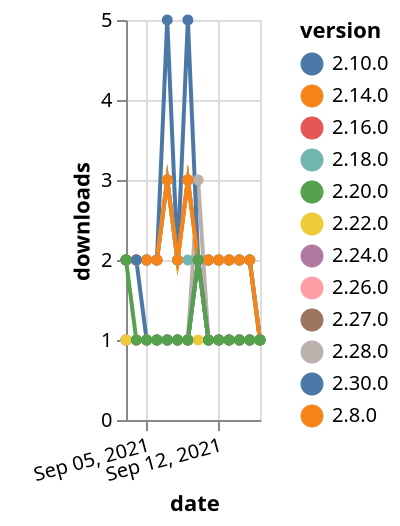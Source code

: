 {"$schema": "https://vega.github.io/schema/vega-lite/v5.json", "description": "A simple bar chart with embedded data.", "data": {"values": [{"date": "2021-09-03", "total": 134, "delta": 1, "version": "2.27.0"}, {"date": "2021-09-04", "total": 135, "delta": 1, "version": "2.27.0"}, {"date": "2021-09-05", "total": 136, "delta": 1, "version": "2.27.0"}, {"date": "2021-09-06", "total": 137, "delta": 1, "version": "2.27.0"}, {"date": "2021-09-07", "total": 138, "delta": 1, "version": "2.27.0"}, {"date": "2021-09-08", "total": 139, "delta": 1, "version": "2.27.0"}, {"date": "2021-09-09", "total": 140, "delta": 1, "version": "2.27.0"}, {"date": "2021-09-10", "total": 142, "delta": 2, "version": "2.27.0"}, {"date": "2021-09-11", "total": 143, "delta": 1, "version": "2.27.0"}, {"date": "2021-09-12", "total": 144, "delta": 1, "version": "2.27.0"}, {"date": "2021-09-13", "total": 145, "delta": 1, "version": "2.27.0"}, {"date": "2021-09-14", "total": 146, "delta": 1, "version": "2.27.0"}, {"date": "2021-09-15", "total": 147, "delta": 1, "version": "2.27.0"}, {"date": "2021-09-16", "total": 148, "delta": 1, "version": "2.27.0"}, {"date": "2021-09-03", "total": 173, "delta": 1, "version": "2.28.0"}, {"date": "2021-09-04", "total": 174, "delta": 1, "version": "2.28.0"}, {"date": "2021-09-05", "total": 175, "delta": 1, "version": "2.28.0"}, {"date": "2021-09-06", "total": 176, "delta": 1, "version": "2.28.0"}, {"date": "2021-09-07", "total": 177, "delta": 1, "version": "2.28.0"}, {"date": "2021-09-08", "total": 178, "delta": 1, "version": "2.28.0"}, {"date": "2021-09-09", "total": 179, "delta": 1, "version": "2.28.0"}, {"date": "2021-09-10", "total": 182, "delta": 3, "version": "2.28.0"}, {"date": "2021-09-11", "total": 183, "delta": 1, "version": "2.28.0"}, {"date": "2021-09-12", "total": 184, "delta": 1, "version": "2.28.0"}, {"date": "2021-09-13", "total": 185, "delta": 1, "version": "2.28.0"}, {"date": "2021-09-14", "total": 186, "delta": 1, "version": "2.28.0"}, {"date": "2021-09-15", "total": 187, "delta": 1, "version": "2.28.0"}, {"date": "2021-09-16", "total": 188, "delta": 1, "version": "2.28.0"}, {"date": "2021-09-03", "total": 3080, "delta": 2, "version": "2.16.0"}, {"date": "2021-09-04", "total": 3082, "delta": 2, "version": "2.16.0"}, {"date": "2021-09-05", "total": 3084, "delta": 2, "version": "2.16.0"}, {"date": "2021-09-06", "total": 3086, "delta": 2, "version": "2.16.0"}, {"date": "2021-09-07", "total": 3089, "delta": 3, "version": "2.16.0"}, {"date": "2021-09-08", "total": 3091, "delta": 2, "version": "2.16.0"}, {"date": "2021-09-09", "total": 3094, "delta": 3, "version": "2.16.0"}, {"date": "2021-09-10", "total": 3096, "delta": 2, "version": "2.16.0"}, {"date": "2021-09-11", "total": 3098, "delta": 2, "version": "2.16.0"}, {"date": "2021-09-12", "total": 3100, "delta": 2, "version": "2.16.0"}, {"date": "2021-09-13", "total": 3102, "delta": 2, "version": "2.16.0"}, {"date": "2021-09-14", "total": 3104, "delta": 2, "version": "2.16.0"}, {"date": "2021-09-15", "total": 3106, "delta": 2, "version": "2.16.0"}, {"date": "2021-09-16", "total": 3107, "delta": 1, "version": "2.16.0"}, {"date": "2021-09-03", "total": 3084, "delta": 2, "version": "2.8.0"}, {"date": "2021-09-04", "total": 3086, "delta": 2, "version": "2.8.0"}, {"date": "2021-09-05", "total": 3088, "delta": 2, "version": "2.8.0"}, {"date": "2021-09-06", "total": 3090, "delta": 2, "version": "2.8.0"}, {"date": "2021-09-07", "total": 3093, "delta": 3, "version": "2.8.0"}, {"date": "2021-09-08", "total": 3095, "delta": 2, "version": "2.8.0"}, {"date": "2021-09-09", "total": 3098, "delta": 3, "version": "2.8.0"}, {"date": "2021-09-10", "total": 3100, "delta": 2, "version": "2.8.0"}, {"date": "2021-09-11", "total": 3102, "delta": 2, "version": "2.8.0"}, {"date": "2021-09-12", "total": 3104, "delta": 2, "version": "2.8.0"}, {"date": "2021-09-13", "total": 3106, "delta": 2, "version": "2.8.0"}, {"date": "2021-09-14", "total": 3108, "delta": 2, "version": "2.8.0"}, {"date": "2021-09-15", "total": 3110, "delta": 2, "version": "2.8.0"}, {"date": "2021-09-16", "total": 3111, "delta": 1, "version": "2.8.0"}, {"date": "2021-09-03", "total": 152, "delta": 1, "version": "2.26.0"}, {"date": "2021-09-04", "total": 153, "delta": 1, "version": "2.26.0"}, {"date": "2021-09-05", "total": 154, "delta": 1, "version": "2.26.0"}, {"date": "2021-09-06", "total": 155, "delta": 1, "version": "2.26.0"}, {"date": "2021-09-07", "total": 156, "delta": 1, "version": "2.26.0"}, {"date": "2021-09-08", "total": 157, "delta": 1, "version": "2.26.0"}, {"date": "2021-09-09", "total": 158, "delta": 1, "version": "2.26.0"}, {"date": "2021-09-10", "total": 160, "delta": 2, "version": "2.26.0"}, {"date": "2021-09-11", "total": 161, "delta": 1, "version": "2.26.0"}, {"date": "2021-09-12", "total": 162, "delta": 1, "version": "2.26.0"}, {"date": "2021-09-13", "total": 163, "delta": 1, "version": "2.26.0"}, {"date": "2021-09-14", "total": 164, "delta": 1, "version": "2.26.0"}, {"date": "2021-09-15", "total": 165, "delta": 1, "version": "2.26.0"}, {"date": "2021-09-16", "total": 166, "delta": 1, "version": "2.26.0"}, {"date": "2021-09-03", "total": 3834, "delta": 2, "version": "2.10.0"}, {"date": "2021-09-04", "total": 3836, "delta": 2, "version": "2.10.0"}, {"date": "2021-09-05", "total": 3838, "delta": 2, "version": "2.10.0"}, {"date": "2021-09-06", "total": 3840, "delta": 2, "version": "2.10.0"}, {"date": "2021-09-07", "total": 3845, "delta": 5, "version": "2.10.0"}, {"date": "2021-09-08", "total": 3847, "delta": 2, "version": "2.10.0"}, {"date": "2021-09-09", "total": 3852, "delta": 5, "version": "2.10.0"}, {"date": "2021-09-10", "total": 3854, "delta": 2, "version": "2.10.0"}, {"date": "2021-09-11", "total": 3856, "delta": 2, "version": "2.10.0"}, {"date": "2021-09-12", "total": 3858, "delta": 2, "version": "2.10.0"}, {"date": "2021-09-13", "total": 3860, "delta": 2, "version": "2.10.0"}, {"date": "2021-09-14", "total": 3862, "delta": 2, "version": "2.10.0"}, {"date": "2021-09-15", "total": 3864, "delta": 2, "version": "2.10.0"}, {"date": "2021-09-16", "total": 3865, "delta": 1, "version": "2.10.0"}, {"date": "2021-09-03", "total": 224, "delta": 1, "version": "2.24.0"}, {"date": "2021-09-04", "total": 225, "delta": 1, "version": "2.24.0"}, {"date": "2021-09-05", "total": 226, "delta": 1, "version": "2.24.0"}, {"date": "2021-09-06", "total": 227, "delta": 1, "version": "2.24.0"}, {"date": "2021-09-07", "total": 228, "delta": 1, "version": "2.24.0"}, {"date": "2021-09-08", "total": 229, "delta": 1, "version": "2.24.0"}, {"date": "2021-09-09", "total": 230, "delta": 1, "version": "2.24.0"}, {"date": "2021-09-10", "total": 232, "delta": 2, "version": "2.24.0"}, {"date": "2021-09-11", "total": 233, "delta": 1, "version": "2.24.0"}, {"date": "2021-09-12", "total": 234, "delta": 1, "version": "2.24.0"}, {"date": "2021-09-13", "total": 235, "delta": 1, "version": "2.24.0"}, {"date": "2021-09-14", "total": 236, "delta": 1, "version": "2.24.0"}, {"date": "2021-09-15", "total": 237, "delta": 1, "version": "2.24.0"}, {"date": "2021-09-16", "total": 238, "delta": 1, "version": "2.24.0"}, {"date": "2021-09-03", "total": 2594, "delta": 2, "version": "2.18.0"}, {"date": "2021-09-04", "total": 2596, "delta": 2, "version": "2.18.0"}, {"date": "2021-09-05", "total": 2598, "delta": 2, "version": "2.18.0"}, {"date": "2021-09-06", "total": 2600, "delta": 2, "version": "2.18.0"}, {"date": "2021-09-07", "total": 2603, "delta": 3, "version": "2.18.0"}, {"date": "2021-09-08", "total": 2605, "delta": 2, "version": "2.18.0"}, {"date": "2021-09-09", "total": 2607, "delta": 2, "version": "2.18.0"}, {"date": "2021-09-10", "total": 2609, "delta": 2, "version": "2.18.0"}, {"date": "2021-09-11", "total": 2611, "delta": 2, "version": "2.18.0"}, {"date": "2021-09-12", "total": 2613, "delta": 2, "version": "2.18.0"}, {"date": "2021-09-13", "total": 2615, "delta": 2, "version": "2.18.0"}, {"date": "2021-09-14", "total": 2617, "delta": 2, "version": "2.18.0"}, {"date": "2021-09-15", "total": 2619, "delta": 2, "version": "2.18.0"}, {"date": "2021-09-16", "total": 2620, "delta": 1, "version": "2.18.0"}, {"date": "2021-09-03", "total": 2635, "delta": 2, "version": "2.14.0"}, {"date": "2021-09-04", "total": 2637, "delta": 2, "version": "2.14.0"}, {"date": "2021-09-05", "total": 2639, "delta": 2, "version": "2.14.0"}, {"date": "2021-09-06", "total": 2641, "delta": 2, "version": "2.14.0"}, {"date": "2021-09-07", "total": 2644, "delta": 3, "version": "2.14.0"}, {"date": "2021-09-08", "total": 2646, "delta": 2, "version": "2.14.0"}, {"date": "2021-09-09", "total": 2649, "delta": 3, "version": "2.14.0"}, {"date": "2021-09-10", "total": 2651, "delta": 2, "version": "2.14.0"}, {"date": "2021-09-11", "total": 2653, "delta": 2, "version": "2.14.0"}, {"date": "2021-09-12", "total": 2655, "delta": 2, "version": "2.14.0"}, {"date": "2021-09-13", "total": 2657, "delta": 2, "version": "2.14.0"}, {"date": "2021-09-14", "total": 2659, "delta": 2, "version": "2.14.0"}, {"date": "2021-09-15", "total": 2661, "delta": 2, "version": "2.14.0"}, {"date": "2021-09-16", "total": 2662, "delta": 1, "version": "2.14.0"}, {"date": "2021-09-03", "total": 342, "delta": 1, "version": "2.22.0"}, {"date": "2021-09-04", "total": 343, "delta": 1, "version": "2.22.0"}, {"date": "2021-09-05", "total": 344, "delta": 1, "version": "2.22.0"}, {"date": "2021-09-06", "total": 345, "delta": 1, "version": "2.22.0"}, {"date": "2021-09-07", "total": 346, "delta": 1, "version": "2.22.0"}, {"date": "2021-09-08", "total": 347, "delta": 1, "version": "2.22.0"}, {"date": "2021-09-09", "total": 348, "delta": 1, "version": "2.22.0"}, {"date": "2021-09-10", "total": 349, "delta": 1, "version": "2.22.0"}, {"date": "2021-09-11", "total": 350, "delta": 1, "version": "2.22.0"}, {"date": "2021-09-12", "total": 351, "delta": 1, "version": "2.22.0"}, {"date": "2021-09-13", "total": 352, "delta": 1, "version": "2.22.0"}, {"date": "2021-09-14", "total": 353, "delta": 1, "version": "2.22.0"}, {"date": "2021-09-15", "total": 354, "delta": 1, "version": "2.22.0"}, {"date": "2021-09-16", "total": 355, "delta": 1, "version": "2.22.0"}, {"date": "2021-09-03", "total": 120, "delta": 2, "version": "2.30.0"}, {"date": "2021-09-04", "total": 122, "delta": 2, "version": "2.30.0"}, {"date": "2021-09-05", "total": 123, "delta": 1, "version": "2.30.0"}, {"date": "2021-09-06", "total": 124, "delta": 1, "version": "2.30.0"}, {"date": "2021-09-07", "total": 125, "delta": 1, "version": "2.30.0"}, {"date": "2021-09-08", "total": 126, "delta": 1, "version": "2.30.0"}, {"date": "2021-09-09", "total": 127, "delta": 1, "version": "2.30.0"}, {"date": "2021-09-10", "total": 129, "delta": 2, "version": "2.30.0"}, {"date": "2021-09-11", "total": 130, "delta": 1, "version": "2.30.0"}, {"date": "2021-09-12", "total": 131, "delta": 1, "version": "2.30.0"}, {"date": "2021-09-13", "total": 132, "delta": 1, "version": "2.30.0"}, {"date": "2021-09-14", "total": 133, "delta": 1, "version": "2.30.0"}, {"date": "2021-09-15", "total": 134, "delta": 1, "version": "2.30.0"}, {"date": "2021-09-16", "total": 135, "delta": 1, "version": "2.30.0"}, {"date": "2021-09-03", "total": 279, "delta": 2, "version": "2.20.0"}, {"date": "2021-09-04", "total": 280, "delta": 1, "version": "2.20.0"}, {"date": "2021-09-05", "total": 281, "delta": 1, "version": "2.20.0"}, {"date": "2021-09-06", "total": 282, "delta": 1, "version": "2.20.0"}, {"date": "2021-09-07", "total": 283, "delta": 1, "version": "2.20.0"}, {"date": "2021-09-08", "total": 284, "delta": 1, "version": "2.20.0"}, {"date": "2021-09-09", "total": 285, "delta": 1, "version": "2.20.0"}, {"date": "2021-09-10", "total": 287, "delta": 2, "version": "2.20.0"}, {"date": "2021-09-11", "total": 288, "delta": 1, "version": "2.20.0"}, {"date": "2021-09-12", "total": 289, "delta": 1, "version": "2.20.0"}, {"date": "2021-09-13", "total": 290, "delta": 1, "version": "2.20.0"}, {"date": "2021-09-14", "total": 291, "delta": 1, "version": "2.20.0"}, {"date": "2021-09-15", "total": 292, "delta": 1, "version": "2.20.0"}, {"date": "2021-09-16", "total": 293, "delta": 1, "version": "2.20.0"}]}, "width": "container", "mark": {"type": "line", "point": {"filled": true}}, "encoding": {"x": {"field": "date", "type": "temporal", "timeUnit": "yearmonthdate", "title": "date", "axis": {"labelAngle": -15}}, "y": {"field": "delta", "type": "quantitative", "title": "downloads"}, "color": {"field": "version", "type": "nominal"}, "tooltip": {"field": "delta"}}}